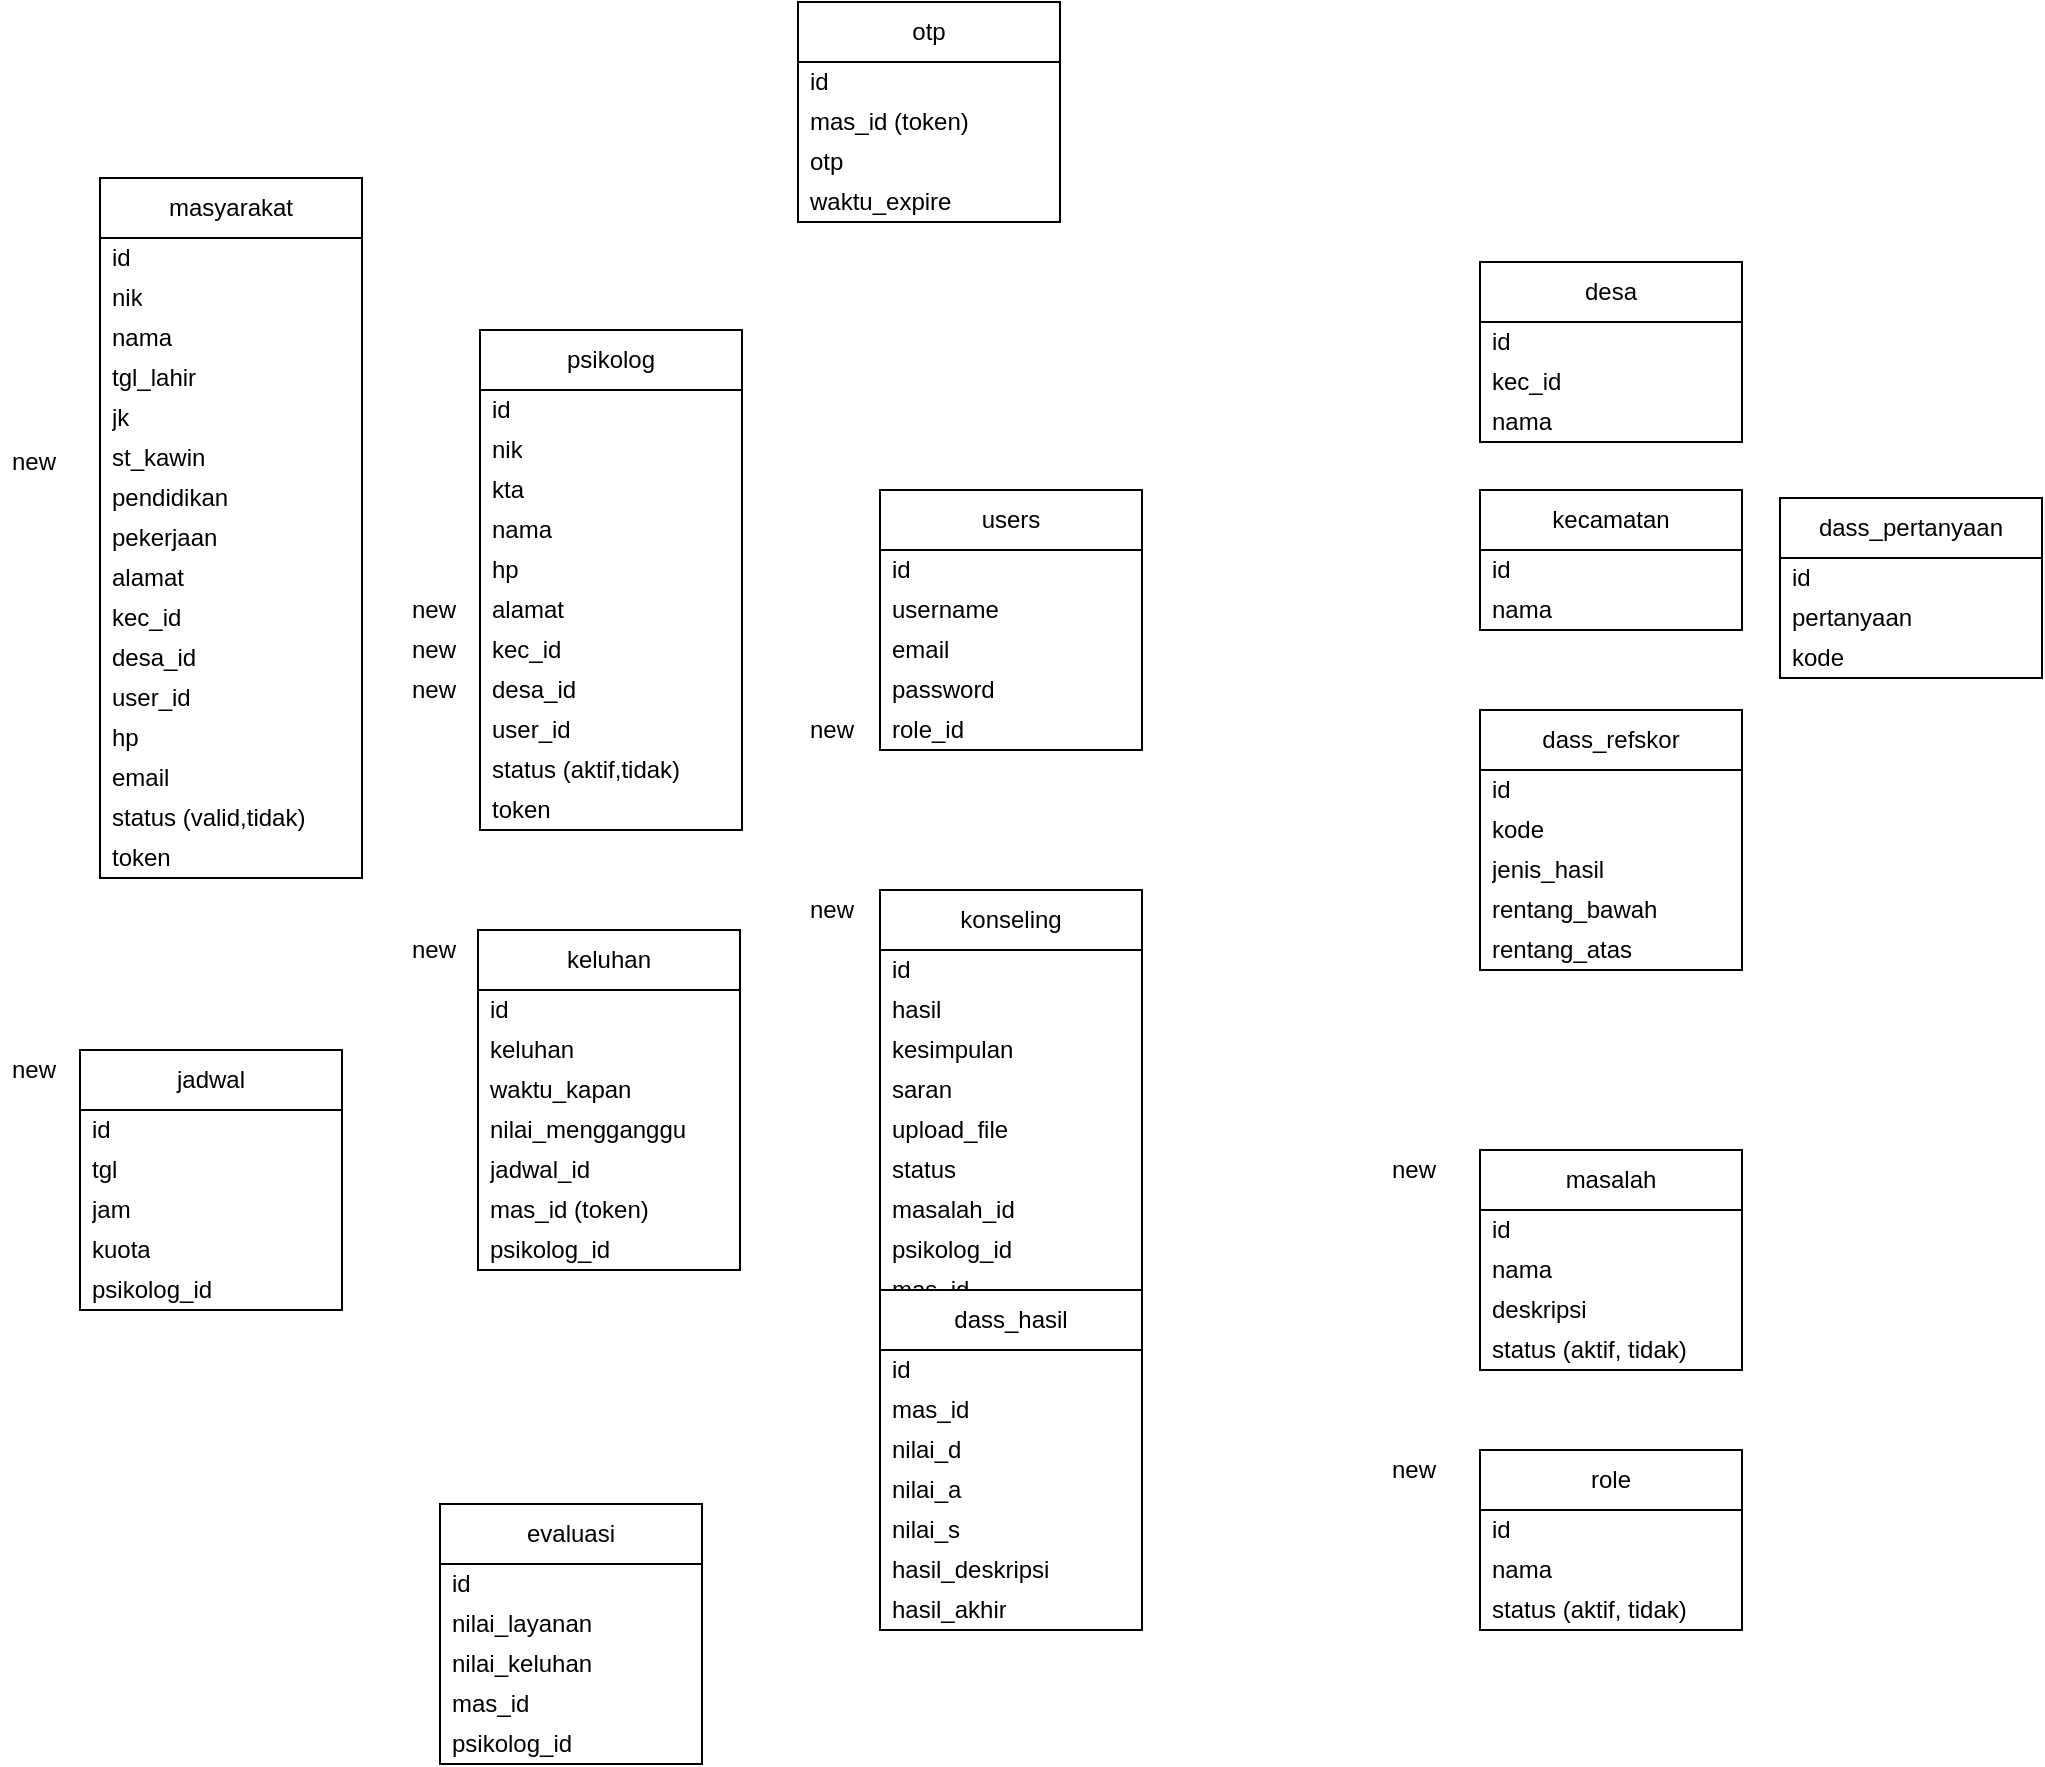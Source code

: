 <mxfile version="26.0.11">
  <diagram id="6a731a19-8d31-9384-78a2-239565b7b9f0" name="Page-1">
    <mxGraphModel dx="1290" dy="702" grid="1" gridSize="10" guides="1" tooltips="1" connect="1" arrows="1" fold="1" page="1" pageScale="1" pageWidth="1169" pageHeight="827" background="none" math="0" shadow="0">
      <root>
        <mxCell id="0" />
        <mxCell id="1" parent="0" />
        <mxCell id="cCiW9AgQX1RRJQbk4KsR-2" value="masyarakat" style="swimlane;fontStyle=0;childLayout=stackLayout;horizontal=1;startSize=30;horizontalStack=0;resizeParent=1;resizeParentMax=0;resizeLast=0;collapsible=1;marginBottom=0;whiteSpace=wrap;html=1;" parent="1" vertex="1">
          <mxGeometry x="170" y="164" width="131" height="350" as="geometry" />
        </mxCell>
        <mxCell id="cCiW9AgQX1RRJQbk4KsR-3" value="id" style="text;strokeColor=none;fillColor=none;align=left;verticalAlign=middle;spacingLeft=4;spacingRight=4;overflow=hidden;points=[[0,0.5],[1,0.5]];portConstraint=eastwest;rotatable=0;whiteSpace=wrap;html=1;" parent="cCiW9AgQX1RRJQbk4KsR-2" vertex="1">
          <mxGeometry y="30" width="131" height="20" as="geometry" />
        </mxCell>
        <mxCell id="cCiW9AgQX1RRJQbk4KsR-4" value="nik" style="text;strokeColor=none;fillColor=none;align=left;verticalAlign=middle;spacingLeft=4;spacingRight=4;overflow=hidden;points=[[0,0.5],[1,0.5]];portConstraint=eastwest;rotatable=0;whiteSpace=wrap;html=1;" parent="cCiW9AgQX1RRJQbk4KsR-2" vertex="1">
          <mxGeometry y="50" width="131" height="20" as="geometry" />
        </mxCell>
        <mxCell id="cCiW9AgQX1RRJQbk4KsR-5" value="nama" style="text;strokeColor=none;fillColor=none;align=left;verticalAlign=middle;spacingLeft=4;spacingRight=4;overflow=hidden;points=[[0,0.5],[1,0.5]];portConstraint=eastwest;rotatable=0;whiteSpace=wrap;html=1;" parent="cCiW9AgQX1RRJQbk4KsR-2" vertex="1">
          <mxGeometry y="70" width="131" height="20" as="geometry" />
        </mxCell>
        <mxCell id="cCiW9AgQX1RRJQbk4KsR-54" value="tgl_lahir" style="text;strokeColor=none;fillColor=none;align=left;verticalAlign=middle;spacingLeft=4;spacingRight=4;overflow=hidden;points=[[0,0.5],[1,0.5]];portConstraint=eastwest;rotatable=0;whiteSpace=wrap;html=1;" parent="cCiW9AgQX1RRJQbk4KsR-2" vertex="1">
          <mxGeometry y="90" width="131" height="20" as="geometry" />
        </mxCell>
        <mxCell id="PTDPo2lhQ1AnAmsbdInq-1" value="jk" style="text;strokeColor=none;fillColor=none;align=left;verticalAlign=middle;spacingLeft=4;spacingRight=4;overflow=hidden;points=[[0,0.5],[1,0.5]];portConstraint=eastwest;rotatable=0;whiteSpace=wrap;html=1;" parent="cCiW9AgQX1RRJQbk4KsR-2" vertex="1">
          <mxGeometry y="110" width="131" height="20" as="geometry" />
        </mxCell>
        <mxCell id="SAgZOu8RjVkQt2vv_T1Z-7" value="st_kawin" style="text;strokeColor=none;fillColor=none;align=left;verticalAlign=middle;spacingLeft=4;spacingRight=4;overflow=hidden;points=[[0,0.5],[1,0.5]];portConstraint=eastwest;rotatable=0;whiteSpace=wrap;html=1;" parent="cCiW9AgQX1RRJQbk4KsR-2" vertex="1">
          <mxGeometry y="130" width="131" height="20" as="geometry" />
        </mxCell>
        <mxCell id="w9zc2ShkxQ4wf6HR-GeF-1" value="pendidikan" style="text;strokeColor=none;fillColor=none;align=left;verticalAlign=middle;spacingLeft=4;spacingRight=4;overflow=hidden;points=[[0,0.5],[1,0.5]];portConstraint=eastwest;rotatable=0;whiteSpace=wrap;html=1;" parent="cCiW9AgQX1RRJQbk4KsR-2" vertex="1">
          <mxGeometry y="150" width="131" height="20" as="geometry" />
        </mxCell>
        <mxCell id="w9zc2ShkxQ4wf6HR-GeF-2" value="pekerjaan" style="text;strokeColor=none;fillColor=none;align=left;verticalAlign=middle;spacingLeft=4;spacingRight=4;overflow=hidden;points=[[0,0.5],[1,0.5]];portConstraint=eastwest;rotatable=0;whiteSpace=wrap;html=1;" parent="cCiW9AgQX1RRJQbk4KsR-2" vertex="1">
          <mxGeometry y="170" width="131" height="20" as="geometry" />
        </mxCell>
        <mxCell id="cCiW9AgQX1RRJQbk4KsR-13" value="alamat" style="text;strokeColor=none;fillColor=none;align=left;verticalAlign=middle;spacingLeft=4;spacingRight=4;overflow=hidden;points=[[0,0.5],[1,0.5]];portConstraint=eastwest;rotatable=0;whiteSpace=wrap;html=1;" parent="cCiW9AgQX1RRJQbk4KsR-2" vertex="1">
          <mxGeometry y="190" width="131" height="20" as="geometry" />
        </mxCell>
        <mxCell id="cCiW9AgQX1RRJQbk4KsR-69" value="kec_id" style="text;strokeColor=none;fillColor=none;align=left;verticalAlign=middle;spacingLeft=4;spacingRight=4;overflow=hidden;points=[[0,0.5],[1,0.5]];portConstraint=eastwest;rotatable=0;whiteSpace=wrap;html=1;" parent="cCiW9AgQX1RRJQbk4KsR-2" vertex="1">
          <mxGeometry y="210" width="131" height="20" as="geometry" />
        </mxCell>
        <mxCell id="cCiW9AgQX1RRJQbk4KsR-68" value="desa_id" style="text;strokeColor=none;fillColor=none;align=left;verticalAlign=middle;spacingLeft=4;spacingRight=4;overflow=hidden;points=[[0,0.5],[1,0.5]];portConstraint=eastwest;rotatable=0;whiteSpace=wrap;html=1;" parent="cCiW9AgQX1RRJQbk4KsR-2" vertex="1">
          <mxGeometry y="230" width="131" height="20" as="geometry" />
        </mxCell>
        <mxCell id="cCiW9AgQX1RRJQbk4KsR-18" value="user_id" style="text;strokeColor=none;fillColor=none;align=left;verticalAlign=middle;spacingLeft=4;spacingRight=4;overflow=hidden;points=[[0,0.5],[1,0.5]];portConstraint=eastwest;rotatable=0;whiteSpace=wrap;html=1;" parent="cCiW9AgQX1RRJQbk4KsR-2" vertex="1">
          <mxGeometry y="250" width="131" height="20" as="geometry" />
        </mxCell>
        <mxCell id="cCiW9AgQX1RRJQbk4KsR-12" value="hp" style="text;strokeColor=none;fillColor=none;align=left;verticalAlign=middle;spacingLeft=4;spacingRight=4;overflow=hidden;points=[[0,0.5],[1,0.5]];portConstraint=eastwest;rotatable=0;whiteSpace=wrap;html=1;" parent="cCiW9AgQX1RRJQbk4KsR-2" vertex="1">
          <mxGeometry y="270" width="131" height="20" as="geometry" />
        </mxCell>
        <mxCell id="PTDPo2lhQ1AnAmsbdInq-2" value="email" style="text;strokeColor=none;fillColor=none;align=left;verticalAlign=middle;spacingLeft=4;spacingRight=4;overflow=hidden;points=[[0,0.5],[1,0.5]];portConstraint=eastwest;rotatable=0;whiteSpace=wrap;html=1;" parent="cCiW9AgQX1RRJQbk4KsR-2" vertex="1">
          <mxGeometry y="290" width="131" height="20" as="geometry" />
        </mxCell>
        <mxCell id="PTDPo2lhQ1AnAmsbdInq-3" value="status (valid,tidak)" style="text;strokeColor=none;fillColor=none;align=left;verticalAlign=middle;spacingLeft=4;spacingRight=4;overflow=hidden;points=[[0,0.5],[1,0.5]];portConstraint=eastwest;rotatable=0;whiteSpace=wrap;html=1;" parent="cCiW9AgQX1RRJQbk4KsR-2" vertex="1">
          <mxGeometry y="310" width="131" height="20" as="geometry" />
        </mxCell>
        <mxCell id="ynOYWQ8Fq5W7r-e-gFTf-2" value="token" style="text;strokeColor=none;fillColor=none;align=left;verticalAlign=middle;spacingLeft=4;spacingRight=4;overflow=hidden;points=[[0,0.5],[1,0.5]];portConstraint=eastwest;rotatable=0;whiteSpace=wrap;html=1;" parent="cCiW9AgQX1RRJQbk4KsR-2" vertex="1">
          <mxGeometry y="330" width="131" height="20" as="geometry" />
        </mxCell>
        <mxCell id="cCiW9AgQX1RRJQbk4KsR-6" value="psikolog" style="swimlane;fontStyle=0;childLayout=stackLayout;horizontal=1;startSize=30;horizontalStack=0;resizeParent=1;resizeParentMax=0;resizeLast=0;collapsible=1;marginBottom=0;whiteSpace=wrap;html=1;" parent="1" vertex="1">
          <mxGeometry x="360" y="240" width="131" height="250" as="geometry" />
        </mxCell>
        <mxCell id="cCiW9AgQX1RRJQbk4KsR-7" value="id" style="text;strokeColor=none;fillColor=none;align=left;verticalAlign=middle;spacingLeft=4;spacingRight=4;overflow=hidden;points=[[0,0.5],[1,0.5]];portConstraint=eastwest;rotatable=0;whiteSpace=wrap;html=1;" parent="cCiW9AgQX1RRJQbk4KsR-6" vertex="1">
          <mxGeometry y="30" width="131" height="20" as="geometry" />
        </mxCell>
        <mxCell id="cCiW9AgQX1RRJQbk4KsR-8" value="nik" style="text;strokeColor=none;fillColor=none;align=left;verticalAlign=middle;spacingLeft=4;spacingRight=4;overflow=hidden;points=[[0,0.5],[1,0.5]];portConstraint=eastwest;rotatable=0;whiteSpace=wrap;html=1;" parent="cCiW9AgQX1RRJQbk4KsR-6" vertex="1">
          <mxGeometry y="50" width="131" height="20" as="geometry" />
        </mxCell>
        <mxCell id="ynOYWQ8Fq5W7r-e-gFTf-4" value="kta" style="text;strokeColor=none;fillColor=none;align=left;verticalAlign=middle;spacingLeft=4;spacingRight=4;overflow=hidden;points=[[0,0.5],[1,0.5]];portConstraint=eastwest;rotatable=0;whiteSpace=wrap;html=1;" parent="cCiW9AgQX1RRJQbk4KsR-6" vertex="1">
          <mxGeometry y="70" width="131" height="20" as="geometry" />
        </mxCell>
        <mxCell id="cCiW9AgQX1RRJQbk4KsR-9" value="nama" style="text;strokeColor=none;fillColor=none;align=left;verticalAlign=middle;spacingLeft=4;spacingRight=4;overflow=hidden;points=[[0,0.5],[1,0.5]];portConstraint=eastwest;rotatable=0;whiteSpace=wrap;html=1;" parent="cCiW9AgQX1RRJQbk4KsR-6" vertex="1">
          <mxGeometry y="90" width="131" height="20" as="geometry" />
        </mxCell>
        <mxCell id="cCiW9AgQX1RRJQbk4KsR-23" value="hp" style="text;strokeColor=none;fillColor=none;align=left;verticalAlign=middle;spacingLeft=4;spacingRight=4;overflow=hidden;points=[[0,0.5],[1,0.5]];portConstraint=eastwest;rotatable=0;whiteSpace=wrap;html=1;" parent="cCiW9AgQX1RRJQbk4KsR-6" vertex="1">
          <mxGeometry y="110" width="131" height="20" as="geometry" />
        </mxCell>
        <mxCell id="w9zc2ShkxQ4wf6HR-GeF-14" value="alamat" style="text;strokeColor=none;fillColor=none;align=left;verticalAlign=middle;spacingLeft=4;spacingRight=4;overflow=hidden;points=[[0,0.5],[1,0.5]];portConstraint=eastwest;rotatable=0;whiteSpace=wrap;html=1;" parent="cCiW9AgQX1RRJQbk4KsR-6" vertex="1">
          <mxGeometry y="130" width="131" height="20" as="geometry" />
        </mxCell>
        <mxCell id="w9zc2ShkxQ4wf6HR-GeF-10" value="kec_id" style="text;strokeColor=none;fillColor=none;align=left;verticalAlign=middle;spacingLeft=4;spacingRight=4;overflow=hidden;points=[[0,0.5],[1,0.5]];portConstraint=eastwest;rotatable=0;whiteSpace=wrap;html=1;" parent="cCiW9AgQX1RRJQbk4KsR-6" vertex="1">
          <mxGeometry y="150" width="131" height="20" as="geometry" />
        </mxCell>
        <mxCell id="w9zc2ShkxQ4wf6HR-GeF-11" value="desa_id" style="text;strokeColor=none;fillColor=none;align=left;verticalAlign=middle;spacingLeft=4;spacingRight=4;overflow=hidden;points=[[0,0.5],[1,0.5]];portConstraint=eastwest;rotatable=0;whiteSpace=wrap;html=1;" parent="cCiW9AgQX1RRJQbk4KsR-6" vertex="1">
          <mxGeometry y="170" width="131" height="20" as="geometry" />
        </mxCell>
        <mxCell id="ynOYWQ8Fq5W7r-e-gFTf-1" value="user_id" style="text;strokeColor=none;fillColor=none;align=left;verticalAlign=middle;spacingLeft=4;spacingRight=4;overflow=hidden;points=[[0,0.5],[1,0.5]];portConstraint=eastwest;rotatable=0;whiteSpace=wrap;html=1;" parent="cCiW9AgQX1RRJQbk4KsR-6" vertex="1">
          <mxGeometry y="190" width="131" height="20" as="geometry" />
        </mxCell>
        <mxCell id="cCiW9AgQX1RRJQbk4KsR-52" value="status (aktif,tidak)" style="text;strokeColor=none;fillColor=none;align=left;verticalAlign=middle;spacingLeft=4;spacingRight=4;overflow=hidden;points=[[0,0.5],[1,0.5]];portConstraint=eastwest;rotatable=0;whiteSpace=wrap;html=1;" parent="cCiW9AgQX1RRJQbk4KsR-6" vertex="1">
          <mxGeometry y="210" width="131" height="20" as="geometry" />
        </mxCell>
        <mxCell id="ynOYWQ8Fq5W7r-e-gFTf-3" value="token" style="text;strokeColor=none;fillColor=none;align=left;verticalAlign=middle;spacingLeft=4;spacingRight=4;overflow=hidden;points=[[0,0.5],[1,0.5]];portConstraint=eastwest;rotatable=0;whiteSpace=wrap;html=1;" parent="cCiW9AgQX1RRJQbk4KsR-6" vertex="1">
          <mxGeometry y="230" width="131" height="20" as="geometry" />
        </mxCell>
        <mxCell id="cCiW9AgQX1RRJQbk4KsR-15" value="users" style="swimlane;fontStyle=0;childLayout=stackLayout;horizontal=1;startSize=30;horizontalStack=0;resizeParent=1;resizeParentMax=0;resizeLast=0;collapsible=1;marginBottom=0;whiteSpace=wrap;html=1;" parent="1" vertex="1">
          <mxGeometry x="560" y="320" width="131" height="130" as="geometry" />
        </mxCell>
        <mxCell id="cCiW9AgQX1RRJQbk4KsR-16" value="id" style="text;strokeColor=none;fillColor=none;align=left;verticalAlign=middle;spacingLeft=4;spacingRight=4;overflow=hidden;points=[[0,0.5],[1,0.5]];portConstraint=eastwest;rotatable=0;whiteSpace=wrap;html=1;" parent="cCiW9AgQX1RRJQbk4KsR-15" vertex="1">
          <mxGeometry y="30" width="131" height="20" as="geometry" />
        </mxCell>
        <mxCell id="cCiW9AgQX1RRJQbk4KsR-17" value="username" style="text;strokeColor=none;fillColor=none;align=left;verticalAlign=middle;spacingLeft=4;spacingRight=4;overflow=hidden;points=[[0,0.5],[1,0.5]];portConstraint=eastwest;rotatable=0;whiteSpace=wrap;html=1;" parent="cCiW9AgQX1RRJQbk4KsR-15" vertex="1">
          <mxGeometry y="50" width="131" height="20" as="geometry" />
        </mxCell>
        <mxCell id="cCiW9AgQX1RRJQbk4KsR-22" value="email" style="text;strokeColor=none;fillColor=none;align=left;verticalAlign=middle;spacingLeft=4;spacingRight=4;overflow=hidden;points=[[0,0.5],[1,0.5]];portConstraint=eastwest;rotatable=0;whiteSpace=wrap;html=1;" parent="cCiW9AgQX1RRJQbk4KsR-15" vertex="1">
          <mxGeometry y="70" width="131" height="20" as="geometry" />
        </mxCell>
        <mxCell id="cCiW9AgQX1RRJQbk4KsR-19" value="password" style="text;strokeColor=none;fillColor=none;align=left;verticalAlign=middle;spacingLeft=4;spacingRight=4;overflow=hidden;points=[[0,0.5],[1,0.5]];portConstraint=eastwest;rotatable=0;whiteSpace=wrap;html=1;" parent="cCiW9AgQX1RRJQbk4KsR-15" vertex="1">
          <mxGeometry y="90" width="131" height="20" as="geometry" />
        </mxCell>
        <mxCell id="cCiW9AgQX1RRJQbk4KsR-20" value="role_id" style="text;strokeColor=none;fillColor=none;align=left;verticalAlign=middle;spacingLeft=4;spacingRight=4;overflow=hidden;points=[[0,0.5],[1,0.5]];portConstraint=eastwest;rotatable=0;whiteSpace=wrap;html=1;" parent="cCiW9AgQX1RRJQbk4KsR-15" vertex="1">
          <mxGeometry y="110" width="131" height="20" as="geometry" />
        </mxCell>
        <mxCell id="cCiW9AgQX1RRJQbk4KsR-24" value="jadwal" style="swimlane;fontStyle=0;childLayout=stackLayout;horizontal=1;startSize=30;horizontalStack=0;resizeParent=1;resizeParentMax=0;resizeLast=0;collapsible=1;marginBottom=0;whiteSpace=wrap;html=1;" parent="1" vertex="1">
          <mxGeometry x="160" y="600" width="131" height="130" as="geometry" />
        </mxCell>
        <mxCell id="cCiW9AgQX1RRJQbk4KsR-25" value="id" style="text;strokeColor=none;fillColor=none;align=left;verticalAlign=middle;spacingLeft=4;spacingRight=4;overflow=hidden;points=[[0,0.5],[1,0.5]];portConstraint=eastwest;rotatable=0;whiteSpace=wrap;html=1;" parent="cCiW9AgQX1RRJQbk4KsR-24" vertex="1">
          <mxGeometry y="30" width="131" height="20" as="geometry" />
        </mxCell>
        <mxCell id="cCiW9AgQX1RRJQbk4KsR-26" value="tgl" style="text;strokeColor=none;fillColor=none;align=left;verticalAlign=middle;spacingLeft=4;spacingRight=4;overflow=hidden;points=[[0,0.5],[1,0.5]];portConstraint=eastwest;rotatable=0;whiteSpace=wrap;html=1;" parent="cCiW9AgQX1RRJQbk4KsR-24" vertex="1">
          <mxGeometry y="50" width="131" height="20" as="geometry" />
        </mxCell>
        <mxCell id="cCiW9AgQX1RRJQbk4KsR-27" value="jam" style="text;strokeColor=none;fillColor=none;align=left;verticalAlign=middle;spacingLeft=4;spacingRight=4;overflow=hidden;points=[[0,0.5],[1,0.5]];portConstraint=eastwest;rotatable=0;whiteSpace=wrap;html=1;" parent="cCiW9AgQX1RRJQbk4KsR-24" vertex="1">
          <mxGeometry y="70" width="131" height="20" as="geometry" />
        </mxCell>
        <mxCell id="cCiW9AgQX1RRJQbk4KsR-28" value="kuota" style="text;strokeColor=none;fillColor=none;align=left;verticalAlign=middle;spacingLeft=4;spacingRight=4;overflow=hidden;points=[[0,0.5],[1,0.5]];portConstraint=eastwest;rotatable=0;whiteSpace=wrap;html=1;" parent="cCiW9AgQX1RRJQbk4KsR-24" vertex="1">
          <mxGeometry y="90" width="131" height="20" as="geometry" />
        </mxCell>
        <mxCell id="cCiW9AgQX1RRJQbk4KsR-29" value="psikolog_id" style="text;strokeColor=none;fillColor=none;align=left;verticalAlign=middle;spacingLeft=4;spacingRight=4;overflow=hidden;points=[[0,0.5],[1,0.5]];portConstraint=eastwest;rotatable=0;whiteSpace=wrap;html=1;" parent="cCiW9AgQX1RRJQbk4KsR-24" vertex="1">
          <mxGeometry y="110" width="131" height="20" as="geometry" />
        </mxCell>
        <mxCell id="cCiW9AgQX1RRJQbk4KsR-31" value="keluhan" style="swimlane;fontStyle=0;childLayout=stackLayout;horizontal=1;startSize=30;horizontalStack=0;resizeParent=1;resizeParentMax=0;resizeLast=0;collapsible=1;marginBottom=0;whiteSpace=wrap;html=1;" parent="1" vertex="1">
          <mxGeometry x="359" y="540" width="131" height="170" as="geometry" />
        </mxCell>
        <mxCell id="cCiW9AgQX1RRJQbk4KsR-32" value="id" style="text;strokeColor=none;fillColor=none;align=left;verticalAlign=middle;spacingLeft=4;spacingRight=4;overflow=hidden;points=[[0,0.5],[1,0.5]];portConstraint=eastwest;rotatable=0;whiteSpace=wrap;html=1;" parent="cCiW9AgQX1RRJQbk4KsR-31" vertex="1">
          <mxGeometry y="30" width="131" height="20" as="geometry" />
        </mxCell>
        <mxCell id="cCiW9AgQX1RRJQbk4KsR-71" value="keluhan" style="text;strokeColor=none;fillColor=none;align=left;verticalAlign=middle;spacingLeft=4;spacingRight=4;overflow=hidden;points=[[0,0.5],[1,0.5]];portConstraint=eastwest;rotatable=0;whiteSpace=wrap;html=1;" parent="cCiW9AgQX1RRJQbk4KsR-31" vertex="1">
          <mxGeometry y="50" width="131" height="20" as="geometry" />
        </mxCell>
        <mxCell id="cCiW9AgQX1RRJQbk4KsR-72" value="waktu_kapan" style="text;strokeColor=none;fillColor=none;align=left;verticalAlign=middle;spacingLeft=4;spacingRight=4;overflow=hidden;points=[[0,0.5],[1,0.5]];portConstraint=eastwest;rotatable=0;whiteSpace=wrap;html=1;" parent="cCiW9AgQX1RRJQbk4KsR-31" vertex="1">
          <mxGeometry y="70" width="131" height="20" as="geometry" />
        </mxCell>
        <mxCell id="cCiW9AgQX1RRJQbk4KsR-73" value="nilai_mengganggu" style="text;strokeColor=none;fillColor=none;align=left;verticalAlign=middle;spacingLeft=4;spacingRight=4;overflow=hidden;points=[[0,0.5],[1,0.5]];portConstraint=eastwest;rotatable=0;whiteSpace=wrap;html=1;" parent="cCiW9AgQX1RRJQbk4KsR-31" vertex="1">
          <mxGeometry y="90" width="131" height="20" as="geometry" />
        </mxCell>
        <mxCell id="ynOYWQ8Fq5W7r-e-gFTf-5" value="jadwal_id" style="text;strokeColor=none;fillColor=none;align=left;verticalAlign=middle;spacingLeft=4;spacingRight=4;overflow=hidden;points=[[0,0.5],[1,0.5]];portConstraint=eastwest;rotatable=0;whiteSpace=wrap;html=1;" parent="cCiW9AgQX1RRJQbk4KsR-31" vertex="1">
          <mxGeometry y="110" width="131" height="20" as="geometry" />
        </mxCell>
        <mxCell id="cCiW9AgQX1RRJQbk4KsR-37" value="mas_id (token)" style="text;strokeColor=none;fillColor=none;align=left;verticalAlign=middle;spacingLeft=4;spacingRight=4;overflow=hidden;points=[[0,0.5],[1,0.5]];portConstraint=eastwest;rotatable=0;whiteSpace=wrap;html=1;" parent="cCiW9AgQX1RRJQbk4KsR-31" vertex="1">
          <mxGeometry y="130" width="131" height="20" as="geometry" />
        </mxCell>
        <mxCell id="ynOYWQ8Fq5W7r-e-gFTf-8" value="psikolog_id" style="text;strokeColor=none;fillColor=none;align=left;verticalAlign=middle;spacingLeft=4;spacingRight=4;overflow=hidden;points=[[0,0.5],[1,0.5]];portConstraint=eastwest;rotatable=0;whiteSpace=wrap;html=1;" parent="cCiW9AgQX1RRJQbk4KsR-31" vertex="1">
          <mxGeometry y="150" width="131" height="20" as="geometry" />
        </mxCell>
        <mxCell id="cCiW9AgQX1RRJQbk4KsR-38" value="konseling" style="swimlane;fontStyle=0;childLayout=stackLayout;horizontal=1;startSize=30;horizontalStack=0;resizeParent=1;resizeParentMax=0;resizeLast=0;collapsible=1;marginBottom=0;whiteSpace=wrap;html=1;" parent="1" vertex="1">
          <mxGeometry x="560" y="520" width="131" height="210" as="geometry" />
        </mxCell>
        <mxCell id="cCiW9AgQX1RRJQbk4KsR-39" value="id" style="text;strokeColor=none;fillColor=none;align=left;verticalAlign=middle;spacingLeft=4;spacingRight=4;overflow=hidden;points=[[0,0.5],[1,0.5]];portConstraint=eastwest;rotatable=0;whiteSpace=wrap;html=1;" parent="cCiW9AgQX1RRJQbk4KsR-38" vertex="1">
          <mxGeometry y="30" width="131" height="20" as="geometry" />
        </mxCell>
        <mxCell id="cCiW9AgQX1RRJQbk4KsR-40" value="hasil" style="text;strokeColor=none;fillColor=none;align=left;verticalAlign=middle;spacingLeft=4;spacingRight=4;overflow=hidden;points=[[0,0.5],[1,0.5]];portConstraint=eastwest;rotatable=0;whiteSpace=wrap;html=1;" parent="cCiW9AgQX1RRJQbk4KsR-38" vertex="1">
          <mxGeometry y="50" width="131" height="20" as="geometry" />
        </mxCell>
        <mxCell id="85tIyuSAlhnRtM-xL8_g-8" value="kesimpulan" style="text;strokeColor=none;fillColor=none;align=left;verticalAlign=middle;spacingLeft=4;spacingRight=4;overflow=hidden;points=[[0,0.5],[1,0.5]];portConstraint=eastwest;rotatable=0;whiteSpace=wrap;html=1;" vertex="1" parent="cCiW9AgQX1RRJQbk4KsR-38">
          <mxGeometry y="70" width="131" height="20" as="geometry" />
        </mxCell>
        <mxCell id="85tIyuSAlhnRtM-xL8_g-10" value="saran" style="text;strokeColor=none;fillColor=none;align=left;verticalAlign=middle;spacingLeft=4;spacingRight=4;overflow=hidden;points=[[0,0.5],[1,0.5]];portConstraint=eastwest;rotatable=0;whiteSpace=wrap;html=1;" vertex="1" parent="cCiW9AgQX1RRJQbk4KsR-38">
          <mxGeometry y="90" width="131" height="20" as="geometry" />
        </mxCell>
        <mxCell id="cCiW9AgQX1RRJQbk4KsR-42" value="upload_file" style="text;strokeColor=none;fillColor=none;align=left;verticalAlign=middle;spacingLeft=4;spacingRight=4;overflow=hidden;points=[[0,0.5],[1,0.5]];portConstraint=eastwest;rotatable=0;whiteSpace=wrap;html=1;" parent="cCiW9AgQX1RRJQbk4KsR-38" vertex="1">
          <mxGeometry y="110" width="131" height="20" as="geometry" />
        </mxCell>
        <mxCell id="cCiW9AgQX1RRJQbk4KsR-76" value="status" style="text;strokeColor=none;fillColor=none;align=left;verticalAlign=middle;spacingLeft=4;spacingRight=4;overflow=hidden;points=[[0,0.5],[1,0.5]];portConstraint=eastwest;rotatable=0;whiteSpace=wrap;html=1;" parent="cCiW9AgQX1RRJQbk4KsR-38" vertex="1">
          <mxGeometry y="130" width="131" height="20" as="geometry" />
        </mxCell>
        <mxCell id="85tIyuSAlhnRtM-xL8_g-9" value="masalah_id" style="text;strokeColor=none;fillColor=none;align=left;verticalAlign=middle;spacingLeft=4;spacingRight=4;overflow=hidden;points=[[0,0.5],[1,0.5]];portConstraint=eastwest;rotatable=0;whiteSpace=wrap;html=1;" vertex="1" parent="cCiW9AgQX1RRJQbk4KsR-38">
          <mxGeometry y="150" width="131" height="20" as="geometry" />
        </mxCell>
        <mxCell id="cCiW9AgQX1RRJQbk4KsR-43" value="psikolog_id" style="text;strokeColor=none;fillColor=none;align=left;verticalAlign=middle;spacingLeft=4;spacingRight=4;overflow=hidden;points=[[0,0.5],[1,0.5]];portConstraint=eastwest;rotatable=0;whiteSpace=wrap;html=1;" parent="cCiW9AgQX1RRJQbk4KsR-38" vertex="1">
          <mxGeometry y="170" width="131" height="20" as="geometry" />
        </mxCell>
        <mxCell id="cCiW9AgQX1RRJQbk4KsR-44" value="mas_id" style="text;strokeColor=none;fillColor=none;align=left;verticalAlign=middle;spacingLeft=4;spacingRight=4;overflow=hidden;points=[[0,0.5],[1,0.5]];portConstraint=eastwest;rotatable=0;whiteSpace=wrap;html=1;" parent="cCiW9AgQX1RRJQbk4KsR-38" vertex="1">
          <mxGeometry y="190" width="131" height="20" as="geometry" />
        </mxCell>
        <mxCell id="cCiW9AgQX1RRJQbk4KsR-45" value="evaluasi" style="swimlane;fontStyle=0;childLayout=stackLayout;horizontal=1;startSize=30;horizontalStack=0;resizeParent=1;resizeParentMax=0;resizeLast=0;collapsible=1;marginBottom=0;whiteSpace=wrap;html=1;" parent="1" vertex="1">
          <mxGeometry x="340" y="827" width="131" height="130" as="geometry" />
        </mxCell>
        <mxCell id="cCiW9AgQX1RRJQbk4KsR-46" value="id" style="text;strokeColor=none;fillColor=none;align=left;verticalAlign=middle;spacingLeft=4;spacingRight=4;overflow=hidden;points=[[0,0.5],[1,0.5]];portConstraint=eastwest;rotatable=0;whiteSpace=wrap;html=1;" parent="cCiW9AgQX1RRJQbk4KsR-45" vertex="1">
          <mxGeometry y="30" width="131" height="20" as="geometry" />
        </mxCell>
        <mxCell id="cCiW9AgQX1RRJQbk4KsR-47" value="nilai_layanan" style="text;strokeColor=none;fillColor=none;align=left;verticalAlign=middle;spacingLeft=4;spacingRight=4;overflow=hidden;points=[[0,0.5],[1,0.5]];portConstraint=eastwest;rotatable=0;whiteSpace=wrap;html=1;" parent="cCiW9AgQX1RRJQbk4KsR-45" vertex="1">
          <mxGeometry y="50" width="131" height="20" as="geometry" />
        </mxCell>
        <mxCell id="cCiW9AgQX1RRJQbk4KsR-74" value="nilai_keluhan" style="text;strokeColor=none;fillColor=none;align=left;verticalAlign=middle;spacingLeft=4;spacingRight=4;overflow=hidden;points=[[0,0.5],[1,0.5]];portConstraint=eastwest;rotatable=0;whiteSpace=wrap;html=1;" parent="cCiW9AgQX1RRJQbk4KsR-45" vertex="1">
          <mxGeometry y="70" width="131" height="20" as="geometry" />
        </mxCell>
        <mxCell id="cCiW9AgQX1RRJQbk4KsR-51" value="mas_id" style="text;strokeColor=none;fillColor=none;align=left;verticalAlign=middle;spacingLeft=4;spacingRight=4;overflow=hidden;points=[[0,0.5],[1,0.5]];portConstraint=eastwest;rotatable=0;whiteSpace=wrap;html=1;" parent="cCiW9AgQX1RRJQbk4KsR-45" vertex="1">
          <mxGeometry y="90" width="131" height="20" as="geometry" />
        </mxCell>
        <mxCell id="cCiW9AgQX1RRJQbk4KsR-75" value="psikolog_id" style="text;strokeColor=none;fillColor=none;align=left;verticalAlign=middle;spacingLeft=4;spacingRight=4;overflow=hidden;points=[[0,0.5],[1,0.5]];portConstraint=eastwest;rotatable=0;whiteSpace=wrap;html=1;" parent="cCiW9AgQX1RRJQbk4KsR-45" vertex="1">
          <mxGeometry y="110" width="131" height="20" as="geometry" />
        </mxCell>
        <mxCell id="cCiW9AgQX1RRJQbk4KsR-55" value="dass_pertanyaan" style="swimlane;fontStyle=0;childLayout=stackLayout;horizontal=1;startSize=30;horizontalStack=0;resizeParent=1;resizeParentMax=0;resizeLast=0;collapsible=1;marginBottom=0;whiteSpace=wrap;html=1;" parent="1" vertex="1">
          <mxGeometry x="1010" y="324" width="131" height="90" as="geometry" />
        </mxCell>
        <mxCell id="cCiW9AgQX1RRJQbk4KsR-56" value="id" style="text;strokeColor=none;fillColor=none;align=left;verticalAlign=middle;spacingLeft=4;spacingRight=4;overflow=hidden;points=[[0,0.5],[1,0.5]];portConstraint=eastwest;rotatable=0;whiteSpace=wrap;html=1;" parent="cCiW9AgQX1RRJQbk4KsR-55" vertex="1">
          <mxGeometry y="30" width="131" height="20" as="geometry" />
        </mxCell>
        <mxCell id="cCiW9AgQX1RRJQbk4KsR-57" value="pertanyaan" style="text;strokeColor=none;fillColor=none;align=left;verticalAlign=middle;spacingLeft=4;spacingRight=4;overflow=hidden;points=[[0,0.5],[1,0.5]];portConstraint=eastwest;rotatable=0;whiteSpace=wrap;html=1;" parent="cCiW9AgQX1RRJQbk4KsR-55" vertex="1">
          <mxGeometry y="50" width="131" height="20" as="geometry" />
        </mxCell>
        <mxCell id="cCiW9AgQX1RRJQbk4KsR-58" value="kode" style="text;strokeColor=none;fillColor=none;align=left;verticalAlign=middle;spacingLeft=4;spacingRight=4;overflow=hidden;points=[[0,0.5],[1,0.5]];portConstraint=eastwest;rotatable=0;whiteSpace=wrap;html=1;" parent="cCiW9AgQX1RRJQbk4KsR-55" vertex="1">
          <mxGeometry y="70" width="131" height="20" as="geometry" />
        </mxCell>
        <mxCell id="cCiW9AgQX1RRJQbk4KsR-61" value="dass_hasil" style="swimlane;fontStyle=0;childLayout=stackLayout;horizontal=1;startSize=30;horizontalStack=0;resizeParent=1;resizeParentMax=0;resizeLast=0;collapsible=1;marginBottom=0;whiteSpace=wrap;html=1;" parent="1" vertex="1">
          <mxGeometry x="560" y="720" width="131" height="170" as="geometry" />
        </mxCell>
        <mxCell id="cCiW9AgQX1RRJQbk4KsR-62" value="id" style="text;strokeColor=none;fillColor=none;align=left;verticalAlign=middle;spacingLeft=4;spacingRight=4;overflow=hidden;points=[[0,0.5],[1,0.5]];portConstraint=eastwest;rotatable=0;whiteSpace=wrap;html=1;" parent="cCiW9AgQX1RRJQbk4KsR-61" vertex="1">
          <mxGeometry y="30" width="131" height="20" as="geometry" />
        </mxCell>
        <mxCell id="cCiW9AgQX1RRJQbk4KsR-65" value="mas_id" style="text;strokeColor=none;fillColor=none;align=left;verticalAlign=middle;spacingLeft=4;spacingRight=4;overflow=hidden;points=[[0,0.5],[1,0.5]];portConstraint=eastwest;rotatable=0;whiteSpace=wrap;html=1;" parent="cCiW9AgQX1RRJQbk4KsR-61" vertex="1">
          <mxGeometry y="50" width="131" height="20" as="geometry" />
        </mxCell>
        <mxCell id="cCiW9AgQX1RRJQbk4KsR-63" value="nilai_d" style="text;strokeColor=none;fillColor=none;align=left;verticalAlign=middle;spacingLeft=4;spacingRight=4;overflow=hidden;points=[[0,0.5],[1,0.5]];portConstraint=eastwest;rotatable=0;whiteSpace=wrap;html=1;" parent="cCiW9AgQX1RRJQbk4KsR-61" vertex="1">
          <mxGeometry y="70" width="131" height="20" as="geometry" />
        </mxCell>
        <mxCell id="cCiW9AgQX1RRJQbk4KsR-64" value="nilai_a" style="text;strokeColor=none;fillColor=none;align=left;verticalAlign=middle;spacingLeft=4;spacingRight=4;overflow=hidden;points=[[0,0.5],[1,0.5]];portConstraint=eastwest;rotatable=0;whiteSpace=wrap;html=1;" parent="cCiW9AgQX1RRJQbk4KsR-61" vertex="1">
          <mxGeometry y="90" width="131" height="20" as="geometry" />
        </mxCell>
        <mxCell id="cCiW9AgQX1RRJQbk4KsR-66" value="nilai_s" style="text;strokeColor=none;fillColor=none;align=left;verticalAlign=middle;spacingLeft=4;spacingRight=4;overflow=hidden;points=[[0,0.5],[1,0.5]];portConstraint=eastwest;rotatable=0;whiteSpace=wrap;html=1;" parent="cCiW9AgQX1RRJQbk4KsR-61" vertex="1">
          <mxGeometry y="110" width="131" height="20" as="geometry" />
        </mxCell>
        <mxCell id="SAgZOu8RjVkQt2vv_T1Z-1" value="hasil_deskripsi" style="text;strokeColor=none;fillColor=none;align=left;verticalAlign=middle;spacingLeft=4;spacingRight=4;overflow=hidden;points=[[0,0.5],[1,0.5]];portConstraint=eastwest;rotatable=0;whiteSpace=wrap;html=1;" parent="cCiW9AgQX1RRJQbk4KsR-61" vertex="1">
          <mxGeometry y="130" width="131" height="20" as="geometry" />
        </mxCell>
        <mxCell id="bapF4ZEDzzLjQboLTo4N-8" value="hasil_akhir" style="text;strokeColor=none;fillColor=none;align=left;verticalAlign=middle;spacingLeft=4;spacingRight=4;overflow=hidden;points=[[0,0.5],[1,0.5]];portConstraint=eastwest;rotatable=0;whiteSpace=wrap;html=1;" parent="cCiW9AgQX1RRJQbk4KsR-61" vertex="1">
          <mxGeometry y="150" width="131" height="20" as="geometry" />
        </mxCell>
        <mxCell id="cCiW9AgQX1RRJQbk4KsR-77" value="desa" style="swimlane;fontStyle=0;childLayout=stackLayout;horizontal=1;startSize=30;horizontalStack=0;resizeParent=1;resizeParentMax=0;resizeLast=0;collapsible=1;marginBottom=0;whiteSpace=wrap;html=1;" parent="1" vertex="1">
          <mxGeometry x="860" y="206" width="131" height="90" as="geometry" />
        </mxCell>
        <mxCell id="cCiW9AgQX1RRJQbk4KsR-78" value="id" style="text;strokeColor=none;fillColor=none;align=left;verticalAlign=middle;spacingLeft=4;spacingRight=4;overflow=hidden;points=[[0,0.5],[1,0.5]];portConstraint=eastwest;rotatable=0;whiteSpace=wrap;html=1;" parent="cCiW9AgQX1RRJQbk4KsR-77" vertex="1">
          <mxGeometry y="30" width="131" height="20" as="geometry" />
        </mxCell>
        <mxCell id="cCiW9AgQX1RRJQbk4KsR-79" value="kec_id" style="text;strokeColor=none;fillColor=none;align=left;verticalAlign=middle;spacingLeft=4;spacingRight=4;overflow=hidden;points=[[0,0.5],[1,0.5]];portConstraint=eastwest;rotatable=0;whiteSpace=wrap;html=1;" parent="cCiW9AgQX1RRJQbk4KsR-77" vertex="1">
          <mxGeometry y="50" width="131" height="20" as="geometry" />
        </mxCell>
        <mxCell id="cCiW9AgQX1RRJQbk4KsR-80" value="nama" style="text;strokeColor=none;fillColor=none;align=left;verticalAlign=middle;spacingLeft=4;spacingRight=4;overflow=hidden;points=[[0,0.5],[1,0.5]];portConstraint=eastwest;rotatable=0;whiteSpace=wrap;html=1;" parent="cCiW9AgQX1RRJQbk4KsR-77" vertex="1">
          <mxGeometry y="70" width="131" height="20" as="geometry" />
        </mxCell>
        <mxCell id="cCiW9AgQX1RRJQbk4KsR-83" value="kecamatan" style="swimlane;fontStyle=0;childLayout=stackLayout;horizontal=1;startSize=30;horizontalStack=0;resizeParent=1;resizeParentMax=0;resizeLast=0;collapsible=1;marginBottom=0;whiteSpace=wrap;html=1;" parent="1" vertex="1">
          <mxGeometry x="860" y="320" width="131" height="70" as="geometry" />
        </mxCell>
        <mxCell id="cCiW9AgQX1RRJQbk4KsR-84" value="id" style="text;strokeColor=none;fillColor=none;align=left;verticalAlign=middle;spacingLeft=4;spacingRight=4;overflow=hidden;points=[[0,0.5],[1,0.5]];portConstraint=eastwest;rotatable=0;whiteSpace=wrap;html=1;" parent="cCiW9AgQX1RRJQbk4KsR-83" vertex="1">
          <mxGeometry y="30" width="131" height="20" as="geometry" />
        </mxCell>
        <mxCell id="cCiW9AgQX1RRJQbk4KsR-86" value="nama" style="text;strokeColor=none;fillColor=none;align=left;verticalAlign=middle;spacingLeft=4;spacingRight=4;overflow=hidden;points=[[0,0.5],[1,0.5]];portConstraint=eastwest;rotatable=0;whiteSpace=wrap;html=1;" parent="cCiW9AgQX1RRJQbk4KsR-83" vertex="1">
          <mxGeometry y="50" width="131" height="20" as="geometry" />
        </mxCell>
        <mxCell id="bapF4ZEDzzLjQboLTo4N-1" value="dass_refskor" style="swimlane;fontStyle=0;childLayout=stackLayout;horizontal=1;startSize=30;horizontalStack=0;resizeParent=1;resizeParentMax=0;resizeLast=0;collapsible=1;marginBottom=0;whiteSpace=wrap;html=1;" parent="1" vertex="1">
          <mxGeometry x="860" y="430" width="131" height="130" as="geometry" />
        </mxCell>
        <mxCell id="bapF4ZEDzzLjQboLTo4N-2" value="id" style="text;strokeColor=none;fillColor=none;align=left;verticalAlign=middle;spacingLeft=4;spacingRight=4;overflow=hidden;points=[[0,0.5],[1,0.5]];portConstraint=eastwest;rotatable=0;whiteSpace=wrap;html=1;" parent="bapF4ZEDzzLjQboLTo4N-1" vertex="1">
          <mxGeometry y="30" width="131" height="20" as="geometry" />
        </mxCell>
        <mxCell id="bapF4ZEDzzLjQboLTo4N-3" value="&lt;div&gt;kode&lt;/div&gt;" style="text;strokeColor=none;fillColor=none;align=left;verticalAlign=middle;spacingLeft=4;spacingRight=4;overflow=hidden;points=[[0,0.5],[1,0.5]];portConstraint=eastwest;rotatable=0;whiteSpace=wrap;html=1;" parent="bapF4ZEDzzLjQboLTo4N-1" vertex="1">
          <mxGeometry y="50" width="131" height="20" as="geometry" />
        </mxCell>
        <mxCell id="bapF4ZEDzzLjQboLTo4N-4" value="jenis_hasil" style="text;strokeColor=none;fillColor=none;align=left;verticalAlign=middle;spacingLeft=4;spacingRight=4;overflow=hidden;points=[[0,0.5],[1,0.5]];portConstraint=eastwest;rotatable=0;whiteSpace=wrap;html=1;" parent="bapF4ZEDzzLjQboLTo4N-1" vertex="1">
          <mxGeometry y="70" width="131" height="20" as="geometry" />
        </mxCell>
        <mxCell id="bapF4ZEDzzLjQboLTo4N-5" value="rentang_bawah" style="text;strokeColor=none;fillColor=none;align=left;verticalAlign=middle;spacingLeft=4;spacingRight=4;overflow=hidden;points=[[0,0.5],[1,0.5]];portConstraint=eastwest;rotatable=0;whiteSpace=wrap;html=1;" parent="bapF4ZEDzzLjQboLTo4N-1" vertex="1">
          <mxGeometry y="90" width="131" height="20" as="geometry" />
        </mxCell>
        <mxCell id="bapF4ZEDzzLjQboLTo4N-6" value="rentang_atas" style="text;strokeColor=none;fillColor=none;align=left;verticalAlign=middle;spacingLeft=4;spacingRight=4;overflow=hidden;points=[[0,0.5],[1,0.5]];portConstraint=eastwest;rotatable=0;whiteSpace=wrap;html=1;" parent="bapF4ZEDzzLjQboLTo4N-1" vertex="1">
          <mxGeometry y="110" width="131" height="20" as="geometry" />
        </mxCell>
        <mxCell id="PTDPo2lhQ1AnAmsbdInq-5" value="otp" style="swimlane;fontStyle=0;childLayout=stackLayout;horizontal=1;startSize=30;horizontalStack=0;resizeParent=1;resizeParentMax=0;resizeLast=0;collapsible=1;marginBottom=0;whiteSpace=wrap;html=1;" parent="1" vertex="1">
          <mxGeometry x="519" y="76" width="131" height="110" as="geometry" />
        </mxCell>
        <mxCell id="PTDPo2lhQ1AnAmsbdInq-6" value="id" style="text;strokeColor=none;fillColor=none;align=left;verticalAlign=middle;spacingLeft=4;spacingRight=4;overflow=hidden;points=[[0,0.5],[1,0.5]];portConstraint=eastwest;rotatable=0;whiteSpace=wrap;html=1;" parent="PTDPo2lhQ1AnAmsbdInq-5" vertex="1">
          <mxGeometry y="30" width="131" height="20" as="geometry" />
        </mxCell>
        <mxCell id="PTDPo2lhQ1AnAmsbdInq-7" value="mas_id (token)" style="text;strokeColor=none;fillColor=none;align=left;verticalAlign=middle;spacingLeft=4;spacingRight=4;overflow=hidden;points=[[0,0.5],[1,0.5]];portConstraint=eastwest;rotatable=0;whiteSpace=wrap;html=1;" parent="PTDPo2lhQ1AnAmsbdInq-5" vertex="1">
          <mxGeometry y="50" width="131" height="20" as="geometry" />
        </mxCell>
        <mxCell id="PTDPo2lhQ1AnAmsbdInq-8" value="otp" style="text;strokeColor=none;fillColor=none;align=left;verticalAlign=middle;spacingLeft=4;spacingRight=4;overflow=hidden;points=[[0,0.5],[1,0.5]];portConstraint=eastwest;rotatable=0;whiteSpace=wrap;html=1;" parent="PTDPo2lhQ1AnAmsbdInq-5" vertex="1">
          <mxGeometry y="70" width="131" height="20" as="geometry" />
        </mxCell>
        <mxCell id="PTDPo2lhQ1AnAmsbdInq-9" value="waktu_expire" style="text;strokeColor=none;fillColor=none;align=left;verticalAlign=middle;spacingLeft=4;spacingRight=4;overflow=hidden;points=[[0,0.5],[1,0.5]];portConstraint=eastwest;rotatable=0;whiteSpace=wrap;html=1;" parent="PTDPo2lhQ1AnAmsbdInq-5" vertex="1">
          <mxGeometry y="90" width="131" height="20" as="geometry" />
        </mxCell>
        <mxCell id="SAgZOu8RjVkQt2vv_T1Z-8" value="new" style="text;strokeColor=none;fillColor=none;align=left;verticalAlign=middle;spacingLeft=4;spacingRight=4;overflow=hidden;points=[[0,0.5],[1,0.5]];portConstraint=eastwest;rotatable=0;whiteSpace=wrap;html=1;" parent="1" vertex="1">
          <mxGeometry x="120" y="296" width="50" height="20" as="geometry" />
        </mxCell>
        <mxCell id="SAgZOu8RjVkQt2vv_T1Z-9" value="new" style="text;strokeColor=none;fillColor=none;align=left;verticalAlign=middle;spacingLeft=4;spacingRight=4;overflow=hidden;points=[[0,0.5],[1,0.5]];portConstraint=eastwest;rotatable=0;whiteSpace=wrap;html=1;" parent="1" vertex="1">
          <mxGeometry x="320" y="540" width="50" height="20" as="geometry" />
        </mxCell>
        <mxCell id="SAgZOu8RjVkQt2vv_T1Z-10" value="new" style="text;strokeColor=none;fillColor=none;align=left;verticalAlign=middle;spacingLeft=4;spacingRight=4;overflow=hidden;points=[[0,0.5],[1,0.5]];portConstraint=eastwest;rotatable=0;whiteSpace=wrap;html=1;" parent="1" vertex="1">
          <mxGeometry x="120" y="600" width="50" height="20" as="geometry" />
        </mxCell>
        <mxCell id="w9zc2ShkxQ4wf6HR-GeF-3" value="new" style="text;strokeColor=none;fillColor=none;align=left;verticalAlign=middle;spacingLeft=4;spacingRight=4;overflow=hidden;points=[[0,0.5],[1,0.5]];portConstraint=eastwest;rotatable=0;whiteSpace=wrap;html=1;" parent="1" vertex="1">
          <mxGeometry x="519" y="520" width="50" height="20" as="geometry" />
        </mxCell>
        <mxCell id="w9zc2ShkxQ4wf6HR-GeF-4" value="role" style="swimlane;fontStyle=0;childLayout=stackLayout;horizontal=1;startSize=30;horizontalStack=0;resizeParent=1;resizeParentMax=0;resizeLast=0;collapsible=1;marginBottom=0;whiteSpace=wrap;html=1;" parent="1" vertex="1">
          <mxGeometry x="860" y="800" width="131" height="90" as="geometry" />
        </mxCell>
        <mxCell id="w9zc2ShkxQ4wf6HR-GeF-5" value="id" style="text;strokeColor=none;fillColor=none;align=left;verticalAlign=middle;spacingLeft=4;spacingRight=4;overflow=hidden;points=[[0,0.5],[1,0.5]];portConstraint=eastwest;rotatable=0;whiteSpace=wrap;html=1;" parent="w9zc2ShkxQ4wf6HR-GeF-4" vertex="1">
          <mxGeometry y="30" width="131" height="20" as="geometry" />
        </mxCell>
        <mxCell id="w9zc2ShkxQ4wf6HR-GeF-6" value="nama" style="text;strokeColor=none;fillColor=none;align=left;verticalAlign=middle;spacingLeft=4;spacingRight=4;overflow=hidden;points=[[0,0.5],[1,0.5]];portConstraint=eastwest;rotatable=0;whiteSpace=wrap;html=1;" parent="w9zc2ShkxQ4wf6HR-GeF-4" vertex="1">
          <mxGeometry y="50" width="131" height="20" as="geometry" />
        </mxCell>
        <mxCell id="w9zc2ShkxQ4wf6HR-GeF-7" value="status (aktif, tidak)" style="text;strokeColor=none;fillColor=none;align=left;verticalAlign=middle;spacingLeft=4;spacingRight=4;overflow=hidden;points=[[0,0.5],[1,0.5]];portConstraint=eastwest;rotatable=0;whiteSpace=wrap;html=1;" parent="w9zc2ShkxQ4wf6HR-GeF-4" vertex="1">
          <mxGeometry y="70" width="131" height="20" as="geometry" />
        </mxCell>
        <mxCell id="w9zc2ShkxQ4wf6HR-GeF-8" value="new" style="text;strokeColor=none;fillColor=none;align=left;verticalAlign=middle;spacingLeft=4;spacingRight=4;overflow=hidden;points=[[0,0.5],[1,0.5]];portConstraint=eastwest;rotatable=0;whiteSpace=wrap;html=1;" parent="1" vertex="1">
          <mxGeometry x="810" y="800" width="50" height="20" as="geometry" />
        </mxCell>
        <mxCell id="w9zc2ShkxQ4wf6HR-GeF-9" value="new" style="text;strokeColor=none;fillColor=none;align=left;verticalAlign=middle;spacingLeft=4;spacingRight=4;overflow=hidden;points=[[0,0.5],[1,0.5]];portConstraint=eastwest;rotatable=0;whiteSpace=wrap;html=1;" parent="1" vertex="1">
          <mxGeometry x="519" y="430" width="50" height="20" as="geometry" />
        </mxCell>
        <mxCell id="w9zc2ShkxQ4wf6HR-GeF-12" value="new" style="text;strokeColor=none;fillColor=none;align=left;verticalAlign=middle;spacingLeft=4;spacingRight=4;overflow=hidden;points=[[0,0.5],[1,0.5]];portConstraint=eastwest;rotatable=0;whiteSpace=wrap;html=1;" parent="1" vertex="1">
          <mxGeometry x="320" y="370" width="50" height="20" as="geometry" />
        </mxCell>
        <mxCell id="w9zc2ShkxQ4wf6HR-GeF-13" value="new" style="text;strokeColor=none;fillColor=none;align=left;verticalAlign=middle;spacingLeft=4;spacingRight=4;overflow=hidden;points=[[0,0.5],[1,0.5]];portConstraint=eastwest;rotatable=0;whiteSpace=wrap;html=1;" parent="1" vertex="1">
          <mxGeometry x="320" y="390" width="50" height="20" as="geometry" />
        </mxCell>
        <mxCell id="w9zc2ShkxQ4wf6HR-GeF-16" value="new" style="text;strokeColor=none;fillColor=none;align=left;verticalAlign=middle;spacingLeft=4;spacingRight=4;overflow=hidden;points=[[0,0.5],[1,0.5]];portConstraint=eastwest;rotatable=0;whiteSpace=wrap;html=1;" parent="1" vertex="1">
          <mxGeometry x="320" y="410" width="50" height="20" as="geometry" />
        </mxCell>
        <mxCell id="85tIyuSAlhnRtM-xL8_g-1" value="masalah" style="swimlane;fontStyle=0;childLayout=stackLayout;horizontal=1;startSize=30;horizontalStack=0;resizeParent=1;resizeParentMax=0;resizeLast=0;collapsible=1;marginBottom=0;whiteSpace=wrap;html=1;" vertex="1" parent="1">
          <mxGeometry x="860" y="650" width="131" height="110" as="geometry" />
        </mxCell>
        <mxCell id="85tIyuSAlhnRtM-xL8_g-2" value="id" style="text;strokeColor=none;fillColor=none;align=left;verticalAlign=middle;spacingLeft=4;spacingRight=4;overflow=hidden;points=[[0,0.5],[1,0.5]];portConstraint=eastwest;rotatable=0;whiteSpace=wrap;html=1;" vertex="1" parent="85tIyuSAlhnRtM-xL8_g-1">
          <mxGeometry y="30" width="131" height="20" as="geometry" />
        </mxCell>
        <mxCell id="85tIyuSAlhnRtM-xL8_g-3" value="nama" style="text;strokeColor=none;fillColor=none;align=left;verticalAlign=middle;spacingLeft=4;spacingRight=4;overflow=hidden;points=[[0,0.5],[1,0.5]];portConstraint=eastwest;rotatable=0;whiteSpace=wrap;html=1;" vertex="1" parent="85tIyuSAlhnRtM-xL8_g-1">
          <mxGeometry y="50" width="131" height="20" as="geometry" />
        </mxCell>
        <mxCell id="85tIyuSAlhnRtM-xL8_g-4" value="deskripsi" style="text;strokeColor=none;fillColor=none;align=left;verticalAlign=middle;spacingLeft=4;spacingRight=4;overflow=hidden;points=[[0,0.5],[1,0.5]];portConstraint=eastwest;rotatable=0;whiteSpace=wrap;html=1;" vertex="1" parent="85tIyuSAlhnRtM-xL8_g-1">
          <mxGeometry y="70" width="131" height="20" as="geometry" />
        </mxCell>
        <mxCell id="85tIyuSAlhnRtM-xL8_g-6" value="status (aktif, tidak)" style="text;strokeColor=none;fillColor=none;align=left;verticalAlign=middle;spacingLeft=4;spacingRight=4;overflow=hidden;points=[[0,0.5],[1,0.5]];portConstraint=eastwest;rotatable=0;whiteSpace=wrap;html=1;" vertex="1" parent="85tIyuSAlhnRtM-xL8_g-1">
          <mxGeometry y="90" width="131" height="20" as="geometry" />
        </mxCell>
        <mxCell id="85tIyuSAlhnRtM-xL8_g-7" value="new" style="text;strokeColor=none;fillColor=none;align=left;verticalAlign=middle;spacingLeft=4;spacingRight=4;overflow=hidden;points=[[0,0.5],[1,0.5]];portConstraint=eastwest;rotatable=0;whiteSpace=wrap;html=1;" vertex="1" parent="1">
          <mxGeometry x="810" y="650" width="50" height="20" as="geometry" />
        </mxCell>
      </root>
    </mxGraphModel>
  </diagram>
</mxfile>
